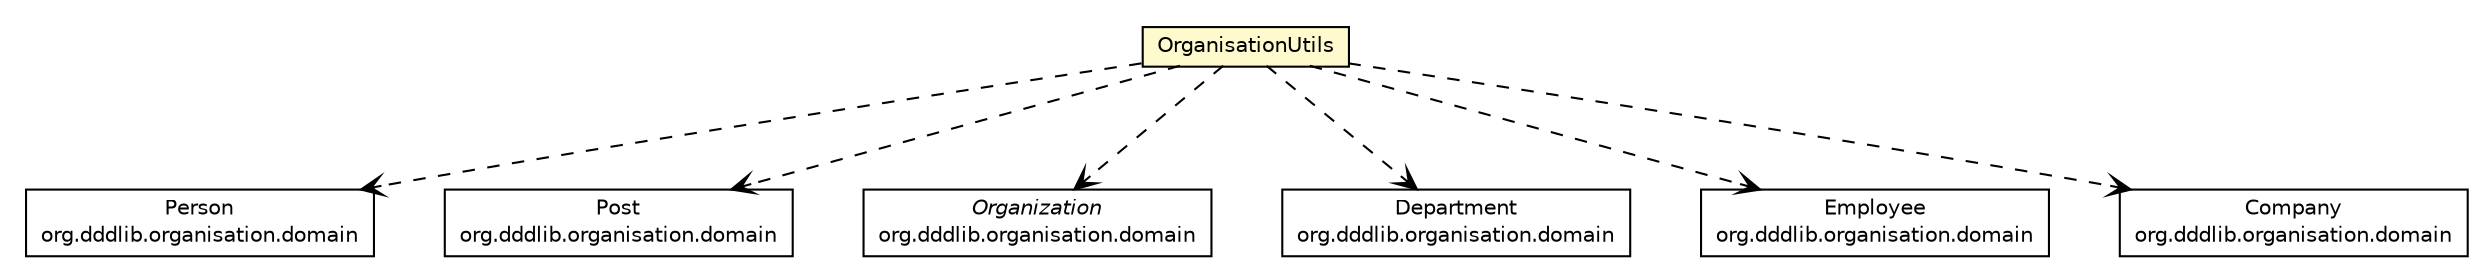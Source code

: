 #!/usr/local/bin/dot
#
# Class diagram 
# Generated by UMLGraph version R5_6_6-8-g8d7759 (http://www.umlgraph.org/)
#

digraph G {
	edge [fontname="Helvetica",fontsize=10,labelfontname="Helvetica",labelfontsize=10];
	node [fontname="Helvetica",fontsize=10,shape=plaintext];
	nodesep=0.25;
	ranksep=0.5;
	// org.dddlib.organisation.utils.OrganisationUtils
	c37447 [label=<<table title="org.dddlib.organisation.utils.OrganisationUtils" border="0" cellborder="1" cellspacing="0" cellpadding="2" port="p" bgcolor="lemonChiffon" href="./OrganisationUtils.html">
		<tr><td><table border="0" cellspacing="0" cellpadding="1">
<tr><td align="center" balign="center"> OrganisationUtils </td></tr>
		</table></td></tr>
		</table>>, URL="./OrganisationUtils.html", fontname="Helvetica", fontcolor="black", fontsize=10.0];
	// org.dddlib.organisation.utils.OrganisationUtils DEPEND org.dddlib.organisation.domain.Person
	c37447:p -> c37454:p [taillabel="", label=" "headlabel="", fontname="Helvetica", fontcolor="black", fontsize=10.0, color="black", arrowhead=open, style=dashed];
	// org.dddlib.organisation.utils.OrganisationUtils DEPEND org.dddlib.organisation.domain.Post
	c37447:p -> c37456:p [taillabel="", label=" "headlabel="", fontname="Helvetica", fontcolor="black", fontsize=10.0, color="black", arrowhead=open, style=dashed];
	// org.dddlib.organisation.utils.OrganisationUtils DEPEND org.dddlib.organisation.domain.Organization
	c37447:p -> c37457:p [taillabel="", label=" "headlabel="", fontname="Helvetica", fontcolor="black", fontsize=10.0, color="black", arrowhead=open, style=dashed];
	// org.dddlib.organisation.utils.OrganisationUtils DEPEND org.dddlib.organisation.domain.Department
	c37447:p -> c37458:p [taillabel="", label=" "headlabel="", fontname="Helvetica", fontcolor="black", fontsize=10.0, color="black", arrowhead=open, style=dashed];
	// org.dddlib.organisation.utils.OrganisationUtils DEPEND org.dddlib.organisation.domain.Employee
	c37447:p -> c37459:p [taillabel="", label=" "headlabel="", fontname="Helvetica", fontcolor="black", fontsize=10.0, color="black", arrowhead=open, style=dashed];
	// org.dddlib.organisation.utils.OrganisationUtils DEPEND org.dddlib.organisation.domain.Company
	c37447:p -> c37460:p [taillabel="", label=" "headlabel="", fontname="Helvetica", fontcolor="black", fontsize=10.0, color="black", arrowhead=open, style=dashed];
	// org.dddlib.organisation.domain.Employee
	c37459 [label=<<table title="org.dddlib.organisation.domain.Employee" border="0" cellborder="1" cellspacing="0" cellpadding="2" port="p" href="http://java.sun.com/j2se/1.4.2/docs/api/org/dddlib/organisation/domain/Employee.html">
		<tr><td><table border="0" cellspacing="0" cellpadding="1">
<tr><td align="center" balign="center"> Employee </td></tr>
<tr><td align="center" balign="center"> org.dddlib.organisation.domain </td></tr>
		</table></td></tr>
		</table>>, URL="http://java.sun.com/j2se/1.4.2/docs/api/org/dddlib/organisation/domain/Employee.html", fontname="Helvetica", fontcolor="black", fontsize=10.0];
	// org.dddlib.organisation.domain.Post
	c37456 [label=<<table title="org.dddlib.organisation.domain.Post" border="0" cellborder="1" cellspacing="0" cellpadding="2" port="p" href="http://java.sun.com/j2se/1.4.2/docs/api/org/dddlib/organisation/domain/Post.html">
		<tr><td><table border="0" cellspacing="0" cellpadding="1">
<tr><td align="center" balign="center"> Post </td></tr>
<tr><td align="center" balign="center"> org.dddlib.organisation.domain </td></tr>
		</table></td></tr>
		</table>>, URL="http://java.sun.com/j2se/1.4.2/docs/api/org/dddlib/organisation/domain/Post.html", fontname="Helvetica", fontcolor="black", fontsize=10.0];
	// org.dddlib.organisation.domain.Department
	c37458 [label=<<table title="org.dddlib.organisation.domain.Department" border="0" cellborder="1" cellspacing="0" cellpadding="2" port="p" href="http://java.sun.com/j2se/1.4.2/docs/api/org/dddlib/organisation/domain/Department.html">
		<tr><td><table border="0" cellspacing="0" cellpadding="1">
<tr><td align="center" balign="center"> Department </td></tr>
<tr><td align="center" balign="center"> org.dddlib.organisation.domain </td></tr>
		</table></td></tr>
		</table>>, URL="http://java.sun.com/j2se/1.4.2/docs/api/org/dddlib/organisation/domain/Department.html", fontname="Helvetica", fontcolor="black", fontsize=10.0];
	// org.dddlib.organisation.domain.Person
	c37454 [label=<<table title="org.dddlib.organisation.domain.Person" border="0" cellborder="1" cellspacing="0" cellpadding="2" port="p" href="http://java.sun.com/j2se/1.4.2/docs/api/org/dddlib/organisation/domain/Person.html">
		<tr><td><table border="0" cellspacing="0" cellpadding="1">
<tr><td align="center" balign="center"> Person </td></tr>
<tr><td align="center" balign="center"> org.dddlib.organisation.domain </td></tr>
		</table></td></tr>
		</table>>, URL="http://java.sun.com/j2se/1.4.2/docs/api/org/dddlib/organisation/domain/Person.html", fontname="Helvetica", fontcolor="black", fontsize=10.0];
	// org.dddlib.organisation.domain.Company
	c37460 [label=<<table title="org.dddlib.organisation.domain.Company" border="0" cellborder="1" cellspacing="0" cellpadding="2" port="p" href="http://java.sun.com/j2se/1.4.2/docs/api/org/dddlib/organisation/domain/Company.html">
		<tr><td><table border="0" cellspacing="0" cellpadding="1">
<tr><td align="center" balign="center"> Company </td></tr>
<tr><td align="center" balign="center"> org.dddlib.organisation.domain </td></tr>
		</table></td></tr>
		</table>>, URL="http://java.sun.com/j2se/1.4.2/docs/api/org/dddlib/organisation/domain/Company.html", fontname="Helvetica", fontcolor="black", fontsize=10.0];
	// org.dddlib.organisation.domain.Organization
	c37457 [label=<<table title="org.dddlib.organisation.domain.Organization" border="0" cellborder="1" cellspacing="0" cellpadding="2" port="p" href="http://java.sun.com/j2se/1.4.2/docs/api/org/dddlib/organisation/domain/Organization.html">
		<tr><td><table border="0" cellspacing="0" cellpadding="1">
<tr><td align="center" balign="center"><font face="Helvetica-Oblique"> Organization </font></td></tr>
<tr><td align="center" balign="center"> org.dddlib.organisation.domain </td></tr>
		</table></td></tr>
		</table>>, URL="http://java.sun.com/j2se/1.4.2/docs/api/org/dddlib/organisation/domain/Organization.html", fontname="Helvetica", fontcolor="black", fontsize=10.0];
}

